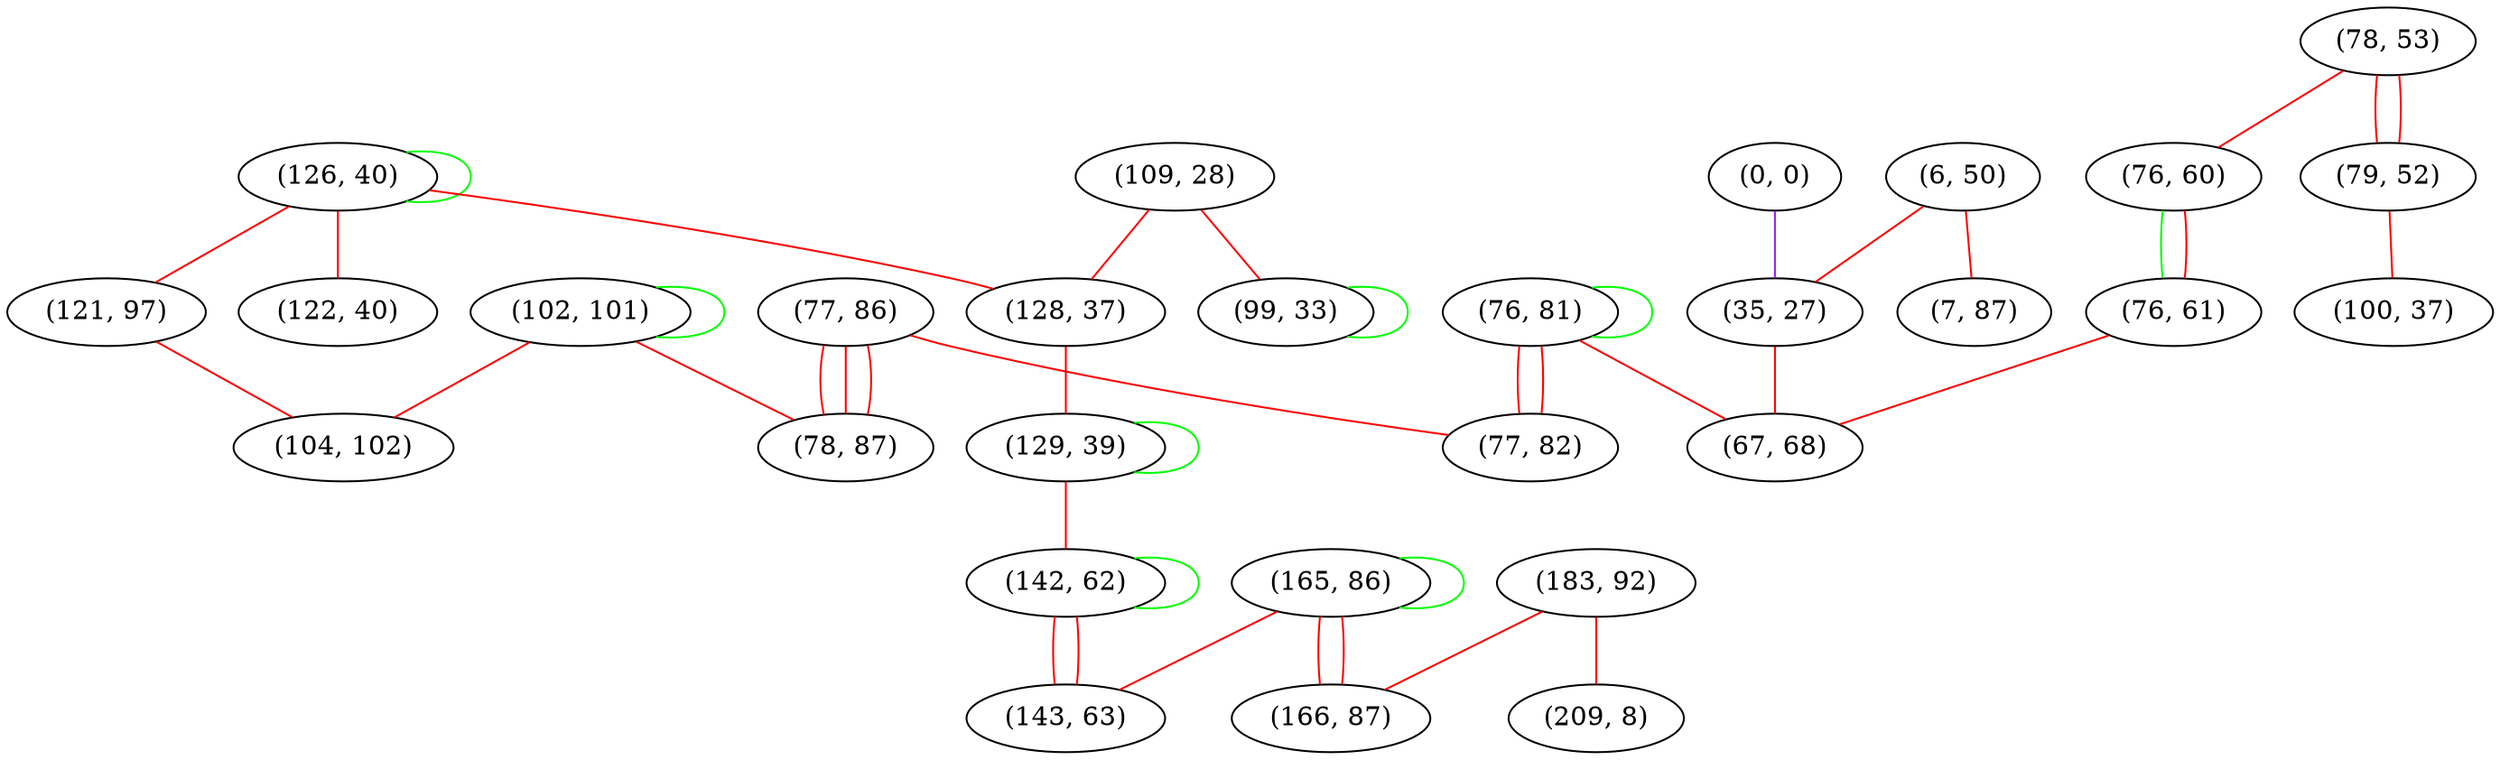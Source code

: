 graph "" {
"(77, 86)";
"(126, 40)";
"(78, 53)";
"(165, 86)";
"(183, 92)";
"(76, 60)";
"(102, 101)";
"(6, 50)";
"(79, 52)";
"(122, 40)";
"(109, 28)";
"(128, 37)";
"(76, 61)";
"(76, 81)";
"(78, 87)";
"(209, 8)";
"(0, 0)";
"(100, 37)";
"(121, 97)";
"(129, 39)";
"(35, 27)";
"(166, 87)";
"(142, 62)";
"(99, 33)";
"(143, 63)";
"(104, 102)";
"(77, 82)";
"(67, 68)";
"(7, 87)";
"(77, 86)" -- "(78, 87)"  [color=red, key=0, weight=1];
"(77, 86)" -- "(78, 87)"  [color=red, key=1, weight=1];
"(77, 86)" -- "(78, 87)"  [color=red, key=2, weight=1];
"(77, 86)" -- "(77, 82)"  [color=red, key=0, weight=1];
"(126, 40)" -- "(122, 40)"  [color=red, key=0, weight=1];
"(126, 40)" -- "(128, 37)"  [color=red, key=0, weight=1];
"(126, 40)" -- "(121, 97)"  [color=red, key=0, weight=1];
"(126, 40)" -- "(126, 40)"  [color=green, key=0, weight=2];
"(78, 53)" -- "(79, 52)"  [color=red, key=0, weight=1];
"(78, 53)" -- "(79, 52)"  [color=red, key=1, weight=1];
"(78, 53)" -- "(76, 60)"  [color=red, key=0, weight=1];
"(165, 86)" -- "(165, 86)"  [color=green, key=0, weight=2];
"(165, 86)" -- "(166, 87)"  [color=red, key=0, weight=1];
"(165, 86)" -- "(166, 87)"  [color=red, key=1, weight=1];
"(165, 86)" -- "(143, 63)"  [color=red, key=0, weight=1];
"(183, 92)" -- "(209, 8)"  [color=red, key=0, weight=1];
"(183, 92)" -- "(166, 87)"  [color=red, key=0, weight=1];
"(76, 60)" -- "(76, 61)"  [color=green, key=0, weight=2];
"(76, 60)" -- "(76, 61)"  [color=red, key=1, weight=1];
"(102, 101)" -- "(104, 102)"  [color=red, key=0, weight=1];
"(102, 101)" -- "(78, 87)"  [color=red, key=0, weight=1];
"(102, 101)" -- "(102, 101)"  [color=green, key=0, weight=2];
"(6, 50)" -- "(7, 87)"  [color=red, key=0, weight=1];
"(6, 50)" -- "(35, 27)"  [color=red, key=0, weight=1];
"(79, 52)" -- "(100, 37)"  [color=red, key=0, weight=1];
"(109, 28)" -- "(99, 33)"  [color=red, key=0, weight=1];
"(109, 28)" -- "(128, 37)"  [color=red, key=0, weight=1];
"(128, 37)" -- "(129, 39)"  [color=red, key=0, weight=1];
"(76, 61)" -- "(67, 68)"  [color=red, key=0, weight=1];
"(76, 81)" -- "(77, 82)"  [color=red, key=0, weight=1];
"(76, 81)" -- "(77, 82)"  [color=red, key=1, weight=1];
"(76, 81)" -- "(76, 81)"  [color=green, key=0, weight=2];
"(76, 81)" -- "(67, 68)"  [color=red, key=0, weight=1];
"(0, 0)" -- "(35, 27)"  [color=purple, key=0, weight=4];
"(121, 97)" -- "(104, 102)"  [color=red, key=0, weight=1];
"(129, 39)" -- "(142, 62)"  [color=red, key=0, weight=1];
"(129, 39)" -- "(129, 39)"  [color=green, key=0, weight=2];
"(35, 27)" -- "(67, 68)"  [color=red, key=0, weight=1];
"(142, 62)" -- "(142, 62)"  [color=green, key=0, weight=2];
"(142, 62)" -- "(143, 63)"  [color=red, key=0, weight=1];
"(142, 62)" -- "(143, 63)"  [color=red, key=1, weight=1];
"(99, 33)" -- "(99, 33)"  [color=green, key=0, weight=2];
}
